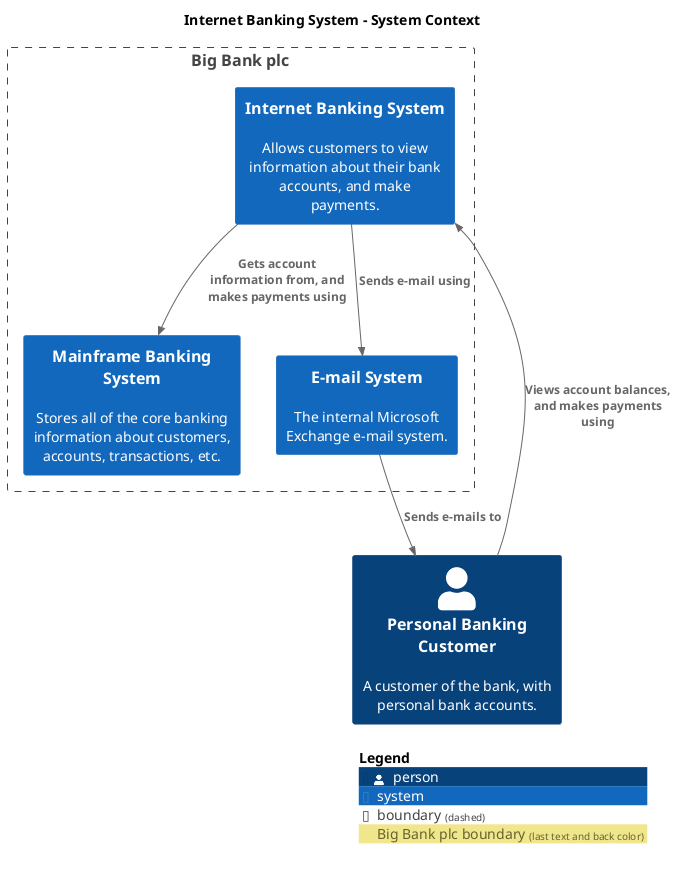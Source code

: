 @startuml C4_Context
set separator none
title Internet Banking System - System Context

top to bottom direction

!include <C4/C4>
!include <C4/C4_Context>

AddBoundaryTag("Big Bank plc")
Boundary(group_1, "Big Bank plc", $tags="Big Bank plc") {
  System(MainframeBankingSystem, "Mainframe Banking System", "Stores all of the core banking information about customers, accounts, transactions, etc.", $tags="")
  System(EmailSystem, "E-mail System", "The internal Microsoft Exchange e-mail system.", $tags="")
  System(InternetBankingSystem, "Internet Banking System", "Allows customers to view information about their bank accounts, and make payments.", $tags="")
}

Person(PersonalBankingCustomer, "Personal Banking Customer", "A customer of the bank, with personal bank accounts.", $tags="")

Rel_D(PersonalBankingCustomer, InternetBankingSystem, "Views account balances, and makes payments using", $tags="")
Rel_D(InternetBankingSystem, MainframeBankingSystem, "Gets account information from, and makes payments using", $tags="")
Rel_D(InternetBankingSystem, EmailSystem, "Sends e-mail using", $tags="")
Rel_D(EmailSystem, PersonalBankingCustomer, "Sends e-mails to", $tags="")

SHOW_LEGEND(true)
@enduml